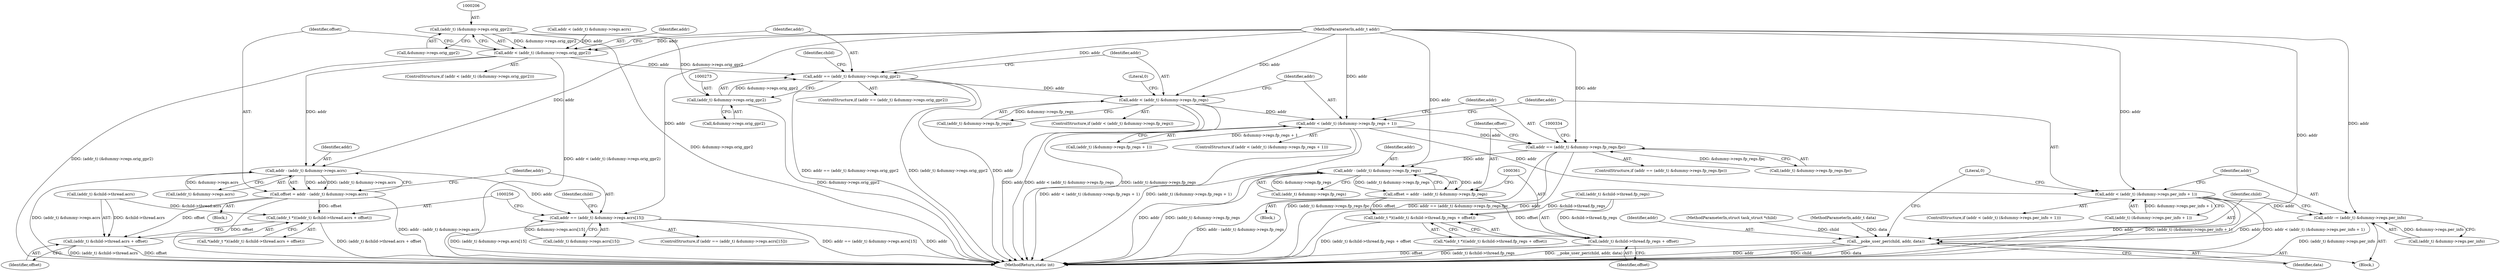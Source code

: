 digraph "0_linux_dab6cf55f81a6e16b8147aed9a843e1691dcd318@pointer" {
"1000205" [label="(Call,(addr_t) (&dummy->regs.orig_gpr2))"];
"1000203" [label="(Call,addr < (addr_t) (&dummy->regs.orig_gpr2))"];
"1000216" [label="(Call,addr - (addr_t) &dummy->regs.acrs)"];
"1000214" [label="(Call,offset = addr - (addr_t) &dummy->regs.acrs)"];
"1000255" [label="(Call,(addr_t *)((addr_t) &child->thread.acrs + offset))"];
"1000257" [label="(Call,(addr_t) &child->thread.acrs + offset)"];
"1000227" [label="(Call,addr == (addr_t) &dummy->regs.acrs[15])"];
"1000270" [label="(Call,addr == (addr_t) &dummy->regs.orig_gpr2)"];
"1000289" [label="(Call,addr < (addr_t) &dummy->regs.fp_regs)"];
"1000304" [label="(Call,addr < (addr_t) (&dummy->regs.fp_regs + 1))"];
"1000318" [label="(Call,addr == (addr_t) &dummy->regs.fp_regs.fpc)"];
"1000348" [label="(Call,addr - (addr_t) &dummy->regs.fp_regs)"];
"1000346" [label="(Call,offset = addr - (addr_t) &dummy->regs.fp_regs)"];
"1000360" [label="(Call,(addr_t *)((addr_t) &child->thread.fp_regs + offset))"];
"1000362" [label="(Call,(addr_t) &child->thread.fp_regs + offset)"];
"1000375" [label="(Call,addr < (addr_t) (&dummy->regs.per_info + 1))"];
"1000388" [label="(Call,addr -= (addr_t) &dummy->regs.per_info)"];
"1000398" [label="(Call,__poke_user_per(child, addr, data))"];
"1000272" [label="(Call,(addr_t) &dummy->regs.orig_gpr2)"];
"1000306" [label="(Call,(addr_t) (&dummy->regs.fp_regs + 1))"];
"1000121" [label="(Call,addr < (addr_t) &dummy->regs.acrs)"];
"1000301" [label="(Literal,0)"];
"1000346" [label="(Call,offset = addr - (addr_t) &dummy->regs.fp_regs)"];
"1000204" [label="(Identifier,addr)"];
"1000318" [label="(Call,addr == (addr_t) &dummy->regs.fp_regs.fpc)"];
"1000349" [label="(Identifier,addr)"];
"1000228" [label="(Identifier,addr)"];
"1000216" [label="(Call,addr - (addr_t) &dummy->regs.acrs)"];
"1000360" [label="(Call,(addr_t *)((addr_t) &child->thread.fp_regs + offset))"];
"1000305" [label="(Identifier,addr)"];
"1000290" [label="(Identifier,addr)"];
"1000255" [label="(Call,(addr_t *)((addr_t) &child->thread.acrs + offset))"];
"1000317" [label="(ControlStructure,if (addr == (addr_t) &dummy->regs.fp_regs.fpc))"];
"1000319" [label="(Identifier,addr)"];
"1000363" [label="(Call,(addr_t) &child->thread.fp_regs)"];
"1000113" [label="(MethodParameterIn,addr_t data)"];
"1000270" [label="(Call,addr == (addr_t) &dummy->regs.orig_gpr2)"];
"1000112" [label="(MethodParameterIn,addr_t addr)"];
"1000218" [label="(Call,(addr_t) &dummy->regs.acrs)"];
"1000291" [label="(Call,(addr_t) &dummy->regs.fp_regs)"];
"1000359" [label="(Call,*(addr_t *)((addr_t) &child->thread.fp_regs + offset))"];
"1000399" [label="(Identifier,child)"];
"1000401" [label="(Identifier,data)"];
"1000274" [label="(Call,&dummy->regs.orig_gpr2)"];
"1000303" [label="(ControlStructure,if (addr < (addr_t) (&dummy->regs.fp_regs + 1)))"];
"1000202" [label="(ControlStructure,if (addr < (addr_t) (&dummy->regs.orig_gpr2)))"];
"1000266" [label="(Identifier,offset)"];
"1000375" [label="(Call,addr < (addr_t) (&dummy->regs.per_info + 1))"];
"1000271" [label="(Identifier,addr)"];
"1000371" [label="(Identifier,offset)"];
"1000215" [label="(Identifier,offset)"];
"1000304" [label="(Call,addr < (addr_t) (&dummy->regs.fp_regs + 1))"];
"1000205" [label="(Call,(addr_t) (&dummy->regs.orig_gpr2))"];
"1000404" [label="(MethodReturn,static int)"];
"1000376" [label="(Identifier,addr)"];
"1000400" [label="(Identifier,addr)"];
"1000111" [label="(MethodParameterIn,struct task_struct *child)"];
"1000284" [label="(Identifier,child)"];
"1000388" [label="(Call,addr -= (addr_t) &dummy->regs.per_info)"];
"1000214" [label="(Call,offset = addr - (addr_t) &dummy->regs.acrs)"];
"1000390" [label="(Call,(addr_t) &dummy->regs.per_info)"];
"1000269" [label="(ControlStructure,if (addr == (addr_t) &dummy->regs.orig_gpr2))"];
"1000227" [label="(Call,addr == (addr_t) &dummy->regs.acrs[15])"];
"1000403" [label="(Literal,0)"];
"1000226" [label="(ControlStructure,if (addr == (addr_t) &dummy->regs.acrs[15]))"];
"1000229" [label="(Call,(addr_t) &dummy->regs.acrs[15])"];
"1000362" [label="(Call,(addr_t) &child->thread.fp_regs + offset)"];
"1000213" [label="(Block,)"];
"1000217" [label="(Identifier,addr)"];
"1000374" [label="(ControlStructure,if (addr < (addr_t) (&dummy->regs.per_info + 1)))"];
"1000377" [label="(Call,(addr_t) (&dummy->regs.per_info + 1))"];
"1000203" [label="(Call,addr < (addr_t) (&dummy->regs.orig_gpr2))"];
"1000320" [label="(Call,(addr_t) &dummy->regs.fp_regs.fpc)"];
"1000347" [label="(Identifier,offset)"];
"1000350" [label="(Call,(addr_t) &dummy->regs.fp_regs)"];
"1000243" [label="(Identifier,child)"];
"1000272" [label="(Call,(addr_t) &dummy->regs.orig_gpr2)"];
"1000348" [label="(Call,addr - (addr_t) &dummy->regs.fp_regs)"];
"1000257" [label="(Call,(addr_t) &child->thread.acrs + offset)"];
"1000254" [label="(Call,*(addr_t *)((addr_t) &child->thread.acrs + offset))"];
"1000316" [label="(Block,)"];
"1000387" [label="(Block,)"];
"1000398" [label="(Call,__poke_user_per(child, addr, data))"];
"1000389" [label="(Identifier,addr)"];
"1000207" [label="(Call,&dummy->regs.orig_gpr2)"];
"1000258" [label="(Call,(addr_t) &child->thread.acrs)"];
"1000288" [label="(ControlStructure,if (addr < (addr_t) &dummy->regs.fp_regs))"];
"1000289" [label="(Call,addr < (addr_t) &dummy->regs.fp_regs)"];
"1000205" -> "1000203"  [label="AST: "];
"1000205" -> "1000207"  [label="CFG: "];
"1000206" -> "1000205"  [label="AST: "];
"1000207" -> "1000205"  [label="AST: "];
"1000203" -> "1000205"  [label="CFG: "];
"1000205" -> "1000404"  [label="DDG: &dummy->regs.orig_gpr2"];
"1000205" -> "1000203"  [label="DDG: &dummy->regs.orig_gpr2"];
"1000205" -> "1000272"  [label="DDG: &dummy->regs.orig_gpr2"];
"1000203" -> "1000202"  [label="AST: "];
"1000204" -> "1000203"  [label="AST: "];
"1000215" -> "1000203"  [label="CFG: "];
"1000271" -> "1000203"  [label="CFG: "];
"1000203" -> "1000404"  [label="DDG: addr < (addr_t) (&dummy->regs.orig_gpr2)"];
"1000203" -> "1000404"  [label="DDG: (addr_t) (&dummy->regs.orig_gpr2)"];
"1000121" -> "1000203"  [label="DDG: addr"];
"1000112" -> "1000203"  [label="DDG: addr"];
"1000203" -> "1000216"  [label="DDG: addr"];
"1000203" -> "1000270"  [label="DDG: addr"];
"1000216" -> "1000214"  [label="AST: "];
"1000216" -> "1000218"  [label="CFG: "];
"1000217" -> "1000216"  [label="AST: "];
"1000218" -> "1000216"  [label="AST: "];
"1000214" -> "1000216"  [label="CFG: "];
"1000216" -> "1000404"  [label="DDG: (addr_t) &dummy->regs.acrs"];
"1000216" -> "1000214"  [label="DDG: addr"];
"1000216" -> "1000214"  [label="DDG: (addr_t) &dummy->regs.acrs"];
"1000112" -> "1000216"  [label="DDG: addr"];
"1000218" -> "1000216"  [label="DDG: &dummy->regs.acrs"];
"1000216" -> "1000227"  [label="DDG: addr"];
"1000214" -> "1000213"  [label="AST: "];
"1000215" -> "1000214"  [label="AST: "];
"1000228" -> "1000214"  [label="CFG: "];
"1000214" -> "1000404"  [label="DDG: addr - (addr_t) &dummy->regs.acrs"];
"1000214" -> "1000404"  [label="DDG: offset"];
"1000214" -> "1000255"  [label="DDG: offset"];
"1000214" -> "1000257"  [label="DDG: offset"];
"1000255" -> "1000254"  [label="AST: "];
"1000255" -> "1000257"  [label="CFG: "];
"1000256" -> "1000255"  [label="AST: "];
"1000257" -> "1000255"  [label="AST: "];
"1000254" -> "1000255"  [label="CFG: "];
"1000255" -> "1000404"  [label="DDG: (addr_t) &child->thread.acrs + offset"];
"1000258" -> "1000255"  [label="DDG: &child->thread.acrs"];
"1000257" -> "1000266"  [label="CFG: "];
"1000258" -> "1000257"  [label="AST: "];
"1000266" -> "1000257"  [label="AST: "];
"1000257" -> "1000404"  [label="DDG: (addr_t) &child->thread.acrs"];
"1000257" -> "1000404"  [label="DDG: offset"];
"1000258" -> "1000257"  [label="DDG: &child->thread.acrs"];
"1000227" -> "1000226"  [label="AST: "];
"1000227" -> "1000229"  [label="CFG: "];
"1000228" -> "1000227"  [label="AST: "];
"1000229" -> "1000227"  [label="AST: "];
"1000243" -> "1000227"  [label="CFG: "];
"1000256" -> "1000227"  [label="CFG: "];
"1000227" -> "1000404"  [label="DDG: addr == (addr_t) &dummy->regs.acrs[15]"];
"1000227" -> "1000404"  [label="DDG: addr"];
"1000227" -> "1000404"  [label="DDG: (addr_t) &dummy->regs.acrs[15]"];
"1000112" -> "1000227"  [label="DDG: addr"];
"1000229" -> "1000227"  [label="DDG: &dummy->regs.acrs[15]"];
"1000270" -> "1000269"  [label="AST: "];
"1000270" -> "1000272"  [label="CFG: "];
"1000271" -> "1000270"  [label="AST: "];
"1000272" -> "1000270"  [label="AST: "];
"1000284" -> "1000270"  [label="CFG: "];
"1000290" -> "1000270"  [label="CFG: "];
"1000270" -> "1000404"  [label="DDG: addr == (addr_t) &dummy->regs.orig_gpr2"];
"1000270" -> "1000404"  [label="DDG: (addr_t) &dummy->regs.orig_gpr2"];
"1000270" -> "1000404"  [label="DDG: addr"];
"1000112" -> "1000270"  [label="DDG: addr"];
"1000272" -> "1000270"  [label="DDG: &dummy->regs.orig_gpr2"];
"1000270" -> "1000289"  [label="DDG: addr"];
"1000289" -> "1000288"  [label="AST: "];
"1000289" -> "1000291"  [label="CFG: "];
"1000290" -> "1000289"  [label="AST: "];
"1000291" -> "1000289"  [label="AST: "];
"1000301" -> "1000289"  [label="CFG: "];
"1000305" -> "1000289"  [label="CFG: "];
"1000289" -> "1000404"  [label="DDG: (addr_t) &dummy->regs.fp_regs"];
"1000289" -> "1000404"  [label="DDG: addr"];
"1000289" -> "1000404"  [label="DDG: addr < (addr_t) &dummy->regs.fp_regs"];
"1000112" -> "1000289"  [label="DDG: addr"];
"1000291" -> "1000289"  [label="DDG: &dummy->regs.fp_regs"];
"1000289" -> "1000304"  [label="DDG: addr"];
"1000304" -> "1000303"  [label="AST: "];
"1000304" -> "1000306"  [label="CFG: "];
"1000305" -> "1000304"  [label="AST: "];
"1000306" -> "1000304"  [label="AST: "];
"1000319" -> "1000304"  [label="CFG: "];
"1000376" -> "1000304"  [label="CFG: "];
"1000304" -> "1000404"  [label="DDG: addr < (addr_t) (&dummy->regs.fp_regs + 1)"];
"1000304" -> "1000404"  [label="DDG: (addr_t) (&dummy->regs.fp_regs + 1)"];
"1000112" -> "1000304"  [label="DDG: addr"];
"1000306" -> "1000304"  [label="DDG: &dummy->regs.fp_regs + 1"];
"1000304" -> "1000318"  [label="DDG: addr"];
"1000304" -> "1000375"  [label="DDG: addr"];
"1000318" -> "1000317"  [label="AST: "];
"1000318" -> "1000320"  [label="CFG: "];
"1000319" -> "1000318"  [label="AST: "];
"1000320" -> "1000318"  [label="AST: "];
"1000334" -> "1000318"  [label="CFG: "];
"1000347" -> "1000318"  [label="CFG: "];
"1000318" -> "1000404"  [label="DDG: addr == (addr_t) &dummy->regs.fp_regs.fpc"];
"1000318" -> "1000404"  [label="DDG: addr"];
"1000318" -> "1000404"  [label="DDG: (addr_t) &dummy->regs.fp_regs.fpc"];
"1000112" -> "1000318"  [label="DDG: addr"];
"1000320" -> "1000318"  [label="DDG: &dummy->regs.fp_regs.fpc"];
"1000318" -> "1000348"  [label="DDG: addr"];
"1000348" -> "1000346"  [label="AST: "];
"1000348" -> "1000350"  [label="CFG: "];
"1000349" -> "1000348"  [label="AST: "];
"1000350" -> "1000348"  [label="AST: "];
"1000346" -> "1000348"  [label="CFG: "];
"1000348" -> "1000404"  [label="DDG: addr"];
"1000348" -> "1000404"  [label="DDG: (addr_t) &dummy->regs.fp_regs"];
"1000348" -> "1000346"  [label="DDG: addr"];
"1000348" -> "1000346"  [label="DDG: (addr_t) &dummy->regs.fp_regs"];
"1000112" -> "1000348"  [label="DDG: addr"];
"1000350" -> "1000348"  [label="DDG: &dummy->regs.fp_regs"];
"1000346" -> "1000316"  [label="AST: "];
"1000347" -> "1000346"  [label="AST: "];
"1000361" -> "1000346"  [label="CFG: "];
"1000346" -> "1000404"  [label="DDG: addr - (addr_t) &dummy->regs.fp_regs"];
"1000346" -> "1000360"  [label="DDG: offset"];
"1000346" -> "1000362"  [label="DDG: offset"];
"1000360" -> "1000359"  [label="AST: "];
"1000360" -> "1000362"  [label="CFG: "];
"1000361" -> "1000360"  [label="AST: "];
"1000362" -> "1000360"  [label="AST: "];
"1000359" -> "1000360"  [label="CFG: "];
"1000360" -> "1000404"  [label="DDG: (addr_t) &child->thread.fp_regs + offset"];
"1000363" -> "1000360"  [label="DDG: &child->thread.fp_regs"];
"1000362" -> "1000371"  [label="CFG: "];
"1000363" -> "1000362"  [label="AST: "];
"1000371" -> "1000362"  [label="AST: "];
"1000362" -> "1000404"  [label="DDG: offset"];
"1000362" -> "1000404"  [label="DDG: (addr_t) &child->thread.fp_regs"];
"1000363" -> "1000362"  [label="DDG: &child->thread.fp_regs"];
"1000375" -> "1000374"  [label="AST: "];
"1000375" -> "1000377"  [label="CFG: "];
"1000376" -> "1000375"  [label="AST: "];
"1000377" -> "1000375"  [label="AST: "];
"1000389" -> "1000375"  [label="CFG: "];
"1000403" -> "1000375"  [label="CFG: "];
"1000375" -> "1000404"  [label="DDG: addr"];
"1000375" -> "1000404"  [label="DDG: (addr_t) (&dummy->regs.per_info + 1)"];
"1000375" -> "1000404"  [label="DDG: addr < (addr_t) (&dummy->regs.per_info + 1)"];
"1000112" -> "1000375"  [label="DDG: addr"];
"1000377" -> "1000375"  [label="DDG: &dummy->regs.per_info + 1"];
"1000375" -> "1000388"  [label="DDG: addr"];
"1000388" -> "1000387"  [label="AST: "];
"1000388" -> "1000390"  [label="CFG: "];
"1000389" -> "1000388"  [label="AST: "];
"1000390" -> "1000388"  [label="AST: "];
"1000399" -> "1000388"  [label="CFG: "];
"1000388" -> "1000404"  [label="DDG: (addr_t) &dummy->regs.per_info"];
"1000390" -> "1000388"  [label="DDG: &dummy->regs.per_info"];
"1000112" -> "1000388"  [label="DDG: addr"];
"1000388" -> "1000398"  [label="DDG: addr"];
"1000398" -> "1000387"  [label="AST: "];
"1000398" -> "1000401"  [label="CFG: "];
"1000399" -> "1000398"  [label="AST: "];
"1000400" -> "1000398"  [label="AST: "];
"1000401" -> "1000398"  [label="AST: "];
"1000403" -> "1000398"  [label="CFG: "];
"1000398" -> "1000404"  [label="DDG: data"];
"1000398" -> "1000404"  [label="DDG: __poke_user_per(child, addr, data)"];
"1000398" -> "1000404"  [label="DDG: addr"];
"1000398" -> "1000404"  [label="DDG: child"];
"1000111" -> "1000398"  [label="DDG: child"];
"1000112" -> "1000398"  [label="DDG: addr"];
"1000113" -> "1000398"  [label="DDG: data"];
"1000272" -> "1000274"  [label="CFG: "];
"1000273" -> "1000272"  [label="AST: "];
"1000274" -> "1000272"  [label="AST: "];
"1000272" -> "1000404"  [label="DDG: &dummy->regs.orig_gpr2"];
}

